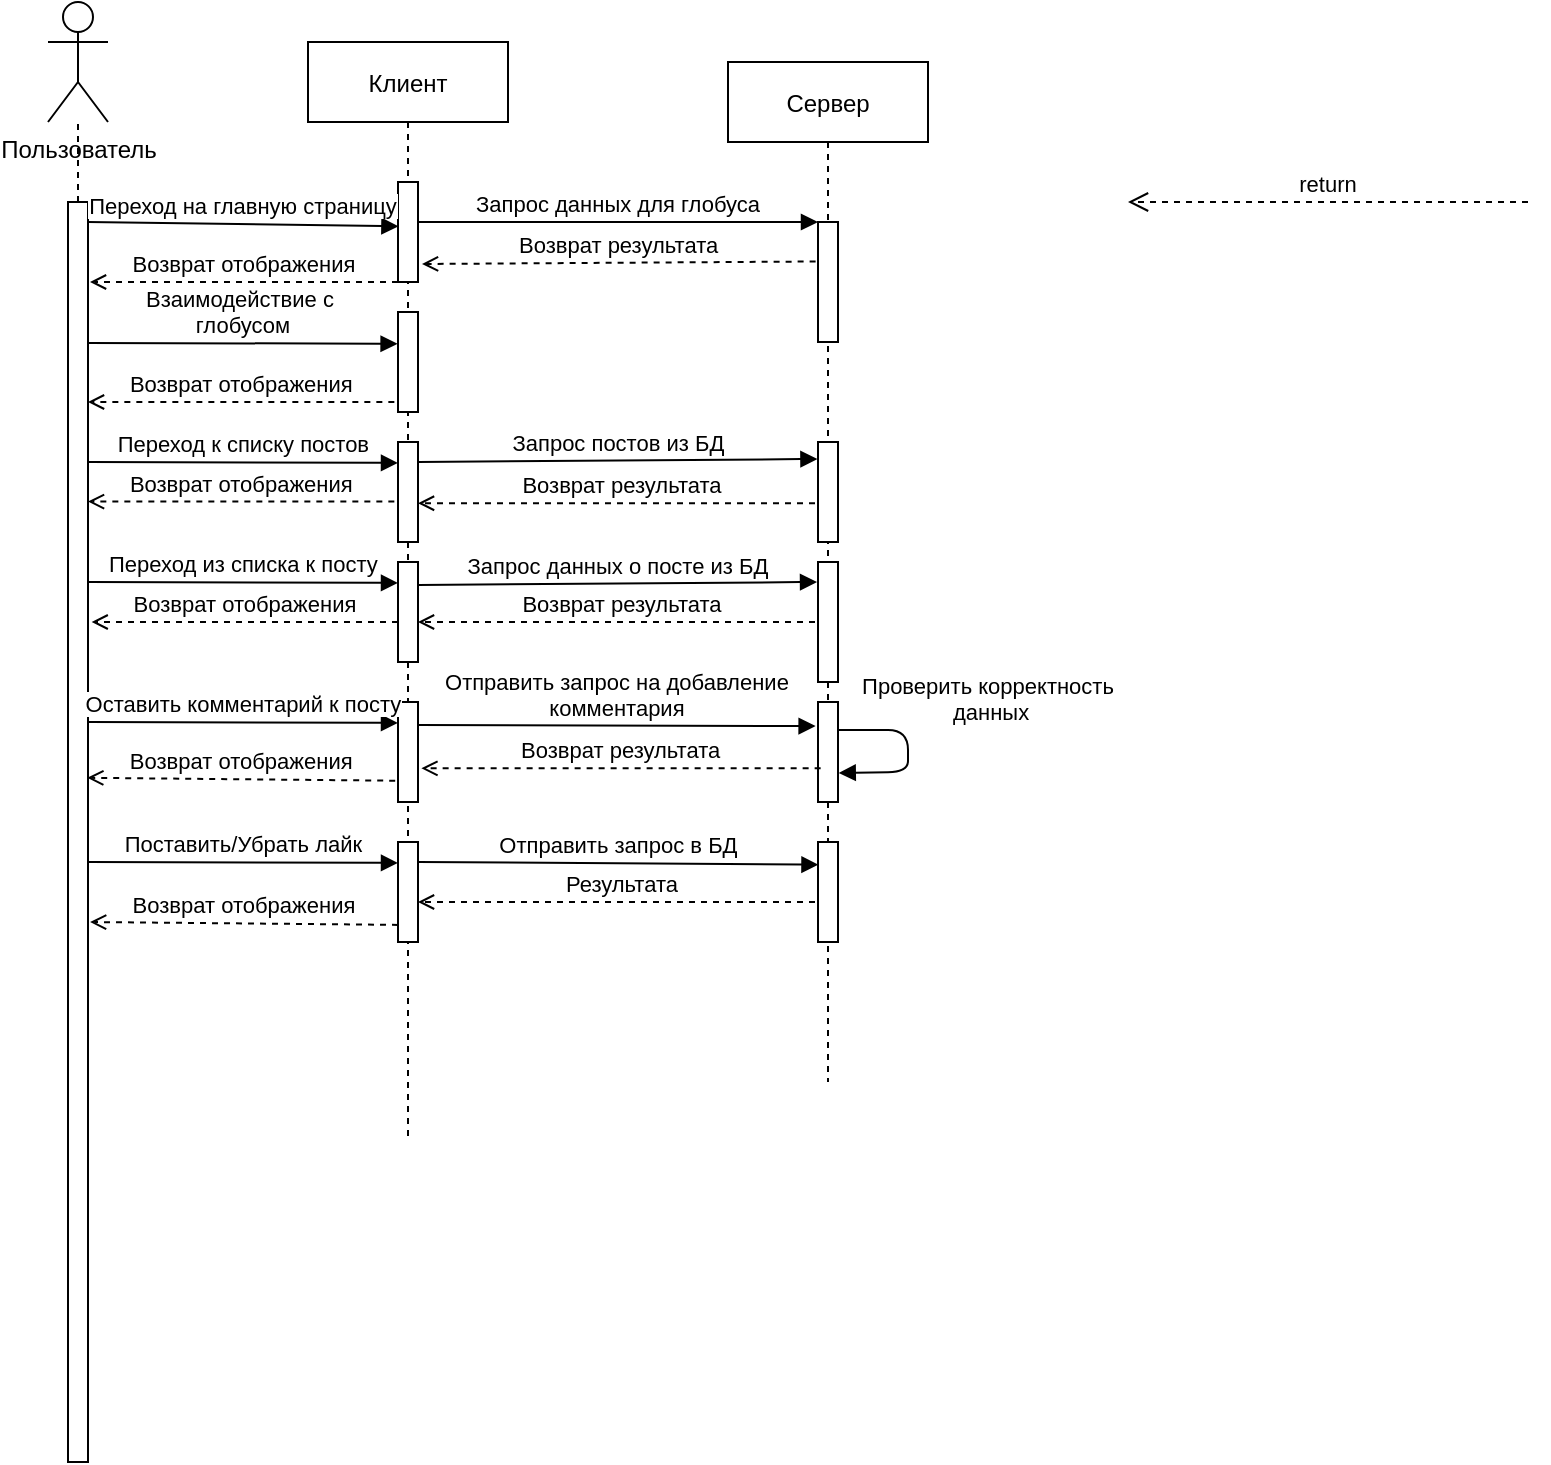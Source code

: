 <mxfile version="14.7.3" type="github" pages="2">
  <diagram id="kgpKYQtTHZ0yAKxKKP6v" name="Page-1">
    <mxGraphModel dx="660" dy="385" grid="1" gridSize="10" guides="1" tooltips="1" connect="1" arrows="1" fold="1" page="1" pageScale="1" pageWidth="1100" pageHeight="850" background="none" math="0" shadow="0">
      <root>
        <mxCell id="0" />
        <mxCell id="1" parent="0" />
        <mxCell id="EgkcAiieyC2Qmeuv6FJ1-42" value="Результата" style="verticalAlign=bottom;endArrow=open;shadow=0;strokeWidth=1;entryX=0.964;entryY=0.457;entryDx=0;entryDy=0;entryPerimeter=0;dashed=1;endFill=0;" edge="1" parent="1" source="3nuBFxr9cyL0pnOWT2aG-5">
          <mxGeometry relative="1" as="geometry">
            <mxPoint x="368.96" y="511.44" as="sourcePoint" />
            <mxPoint x="215.0" y="510" as="targetPoint" />
          </mxGeometry>
        </mxCell>
        <mxCell id="EgkcAiieyC2Qmeuv6FJ1-35" value="Проверить корректность&#xa; данных" style="verticalAlign=bottom;endArrow=block;shadow=0;strokeWidth=1;entryX=1.037;entryY=0.709;entryDx=0;entryDy=0;entryPerimeter=0;" edge="1" parent="1" target="EgkcAiieyC2Qmeuv6FJ1-34">
          <mxGeometry x="-0.228" y="40" relative="1" as="geometry">
            <mxPoint x="425" y="424" as="sourcePoint" />
            <mxPoint x="623.33" y="424.55" as="targetPoint" />
            <Array as="points">
              <mxPoint x="460" y="424" />
              <mxPoint x="460" y="445" />
            </Array>
            <mxPoint as="offset" />
          </mxGeometry>
        </mxCell>
        <mxCell id="EgkcAiieyC2Qmeuv6FJ1-31" value="Возврат результата" style="verticalAlign=bottom;endArrow=open;shadow=0;strokeWidth=1;dashed=1;endFill=0;" edge="1" parent="1">
          <mxGeometry relative="1" as="geometry">
            <mxPoint x="419.5" y="370" as="sourcePoint" />
            <mxPoint x="215" y="370" as="targetPoint" />
          </mxGeometry>
        </mxCell>
        <mxCell id="3nuBFxr9cyL0pnOWT2aG-1" value="Клиент" style="shape=umlLifeline;perimeter=lifelinePerimeter;container=1;collapsible=0;recursiveResize=0;rounded=0;shadow=0;strokeWidth=1;" parent="1" vertex="1">
          <mxGeometry x="160" y="80" width="100" height="550" as="geometry" />
        </mxCell>
        <mxCell id="3nuBFxr9cyL0pnOWT2aG-2" value="" style="points=[];perimeter=orthogonalPerimeter;rounded=0;shadow=0;strokeWidth=1;" parent="3nuBFxr9cyL0pnOWT2aG-1" vertex="1">
          <mxGeometry x="45" y="70" width="10" height="50" as="geometry" />
        </mxCell>
        <mxCell id="EgkcAiieyC2Qmeuv6FJ1-16" value="" style="points=[];perimeter=orthogonalPerimeter;rounded=0;shadow=0;strokeWidth=1;" vertex="1" parent="3nuBFxr9cyL0pnOWT2aG-1">
          <mxGeometry x="45" y="200" width="10" height="50" as="geometry" />
        </mxCell>
        <mxCell id="EgkcAiieyC2Qmeuv6FJ1-23" value="" style="points=[];perimeter=orthogonalPerimeter;rounded=0;shadow=0;strokeWidth=1;" vertex="1" parent="3nuBFxr9cyL0pnOWT2aG-1">
          <mxGeometry x="45" y="260" width="10" height="50" as="geometry" />
        </mxCell>
        <mxCell id="EgkcAiieyC2Qmeuv6FJ1-27" value="" style="points=[];perimeter=orthogonalPerimeter;rounded=0;shadow=0;strokeWidth=1;" vertex="1" parent="3nuBFxr9cyL0pnOWT2aG-1">
          <mxGeometry x="45" y="330" width="10" height="50" as="geometry" />
        </mxCell>
        <mxCell id="EgkcAiieyC2Qmeuv6FJ1-37" value="" style="points=[];perimeter=orthogonalPerimeter;rounded=0;shadow=0;strokeWidth=1;" vertex="1" parent="3nuBFxr9cyL0pnOWT2aG-1">
          <mxGeometry x="45" y="400" width="10" height="50" as="geometry" />
        </mxCell>
        <mxCell id="3nuBFxr9cyL0pnOWT2aG-5" value="Сервер" style="shape=umlLifeline;perimeter=lifelinePerimeter;container=1;collapsible=0;recursiveResize=0;rounded=0;shadow=0;strokeWidth=1;" parent="1" vertex="1">
          <mxGeometry x="370" y="90" width="100" height="510" as="geometry" />
        </mxCell>
        <mxCell id="3nuBFxr9cyL0pnOWT2aG-6" value="" style="points=[];perimeter=orthogonalPerimeter;rounded=0;shadow=0;strokeWidth=1;" parent="3nuBFxr9cyL0pnOWT2aG-5" vertex="1">
          <mxGeometry x="45" y="80" width="10" height="60" as="geometry" />
        </mxCell>
        <mxCell id="EgkcAiieyC2Qmeuv6FJ1-29" value="" style="points=[];perimeter=orthogonalPerimeter;rounded=0;shadow=0;strokeWidth=1;" vertex="1" parent="3nuBFxr9cyL0pnOWT2aG-5">
          <mxGeometry x="45" y="250" width="10" height="60" as="geometry" />
        </mxCell>
        <mxCell id="3nuBFxr9cyL0pnOWT2aG-8" value="Запрос данных для глобуса" style="verticalAlign=bottom;endArrow=block;entryX=0;entryY=0;shadow=0;strokeWidth=1;" parent="1" source="3nuBFxr9cyL0pnOWT2aG-2" target="3nuBFxr9cyL0pnOWT2aG-6" edge="1">
          <mxGeometry relative="1" as="geometry">
            <mxPoint x="280" y="170" as="sourcePoint" />
          </mxGeometry>
        </mxCell>
        <mxCell id="3nuBFxr9cyL0pnOWT2aG-9" value="Возврат результата" style="verticalAlign=bottom;endArrow=open;shadow=0;strokeWidth=1;exitX=-0.119;exitY=0.329;exitDx=0;exitDy=0;exitPerimeter=0;dashed=1;endFill=0;" parent="1" source="3nuBFxr9cyL0pnOWT2aG-6" edge="1">
          <mxGeometry relative="1" as="geometry">
            <mxPoint x="245" y="210" as="sourcePoint" />
            <mxPoint x="217" y="191" as="targetPoint" />
          </mxGeometry>
        </mxCell>
        <mxCell id="EgkcAiieyC2Qmeuv6FJ1-1" value="Пользователь" style="shape=umlActor;verticalLabelPosition=bottom;verticalAlign=top;html=1;outlineConnect=0;" vertex="1" parent="1">
          <mxGeometry x="30" y="60" width="30" height="60" as="geometry" />
        </mxCell>
        <mxCell id="EgkcAiieyC2Qmeuv6FJ1-6" value="" style="endArrow=none;dashed=1;html=1;" edge="1" parent="1" target="EgkcAiieyC2Qmeuv6FJ1-1">
          <mxGeometry width="50" height="50" relative="1" as="geometry">
            <mxPoint x="45" y="400" as="sourcePoint" />
            <mxPoint x="90" y="250" as="targetPoint" />
          </mxGeometry>
        </mxCell>
        <mxCell id="EgkcAiieyC2Qmeuv6FJ1-7" value="" style="rounded=0;whiteSpace=wrap;html=1;" vertex="1" parent="1">
          <mxGeometry x="40" y="160" width="10" height="630" as="geometry" />
        </mxCell>
        <mxCell id="EgkcAiieyC2Qmeuv6FJ1-8" value="Взаимодействие с &#xa;глобусом" style="verticalAlign=bottom;endArrow=block;shadow=0;strokeWidth=1;entryX=-0.02;entryY=0.318;entryDx=0;entryDy=0;entryPerimeter=0;" edge="1" parent="1" target="EgkcAiieyC2Qmeuv6FJ1-13">
          <mxGeometry relative="1" as="geometry">
            <mxPoint x="50" y="230.44" as="sourcePoint" />
            <mxPoint x="203" y="230" as="targetPoint" />
          </mxGeometry>
        </mxCell>
        <mxCell id="EgkcAiieyC2Qmeuv6FJ1-9" value="Возврат отображения " style="verticalAlign=bottom;endArrow=open;shadow=0;strokeWidth=1;dashed=1;endFill=0;" edge="1" parent="1" source="3nuBFxr9cyL0pnOWT2aG-2">
          <mxGeometry x="-0.021" relative="1" as="geometry">
            <mxPoint x="60" y="180" as="sourcePoint" />
            <mxPoint x="51" y="200" as="targetPoint" />
            <mxPoint as="offset" />
          </mxGeometry>
        </mxCell>
        <mxCell id="EgkcAiieyC2Qmeuv6FJ1-10" value="Переход на главную страницу" style="verticalAlign=bottom;endArrow=block;shadow=0;strokeWidth=1;entryX=0.021;entryY=0.443;entryDx=0;entryDy=0;entryPerimeter=0;" edge="1" parent="1" target="3nuBFxr9cyL0pnOWT2aG-2">
          <mxGeometry relative="1" as="geometry">
            <mxPoint x="50" y="170" as="sourcePoint" />
            <mxPoint x="200" y="170" as="targetPoint" />
          </mxGeometry>
        </mxCell>
        <mxCell id="EgkcAiieyC2Qmeuv6FJ1-12" value="return" style="verticalAlign=bottom;endArrow=open;dashed=1;endSize=8;exitX=0;exitY=0.95;shadow=0;strokeWidth=1;" edge="1" parent="1">
          <mxGeometry relative="1" as="geometry">
            <mxPoint x="570.0" y="160" as="targetPoint" />
            <mxPoint x="770.0" y="160" as="sourcePoint" />
          </mxGeometry>
        </mxCell>
        <mxCell id="EgkcAiieyC2Qmeuv6FJ1-14" value="Возврат отображения" style="verticalAlign=bottom;endArrow=open;shadow=0;strokeWidth=1;entryX=0.964;entryY=0.457;entryDx=0;entryDy=0;entryPerimeter=0;dashed=1;endFill=0;exitX=-0.14;exitY=0.787;exitDx=0;exitDy=0;exitPerimeter=0;" edge="1" parent="1" source="EgkcAiieyC2Qmeuv6FJ1-27" target="EgkcAiieyC2Qmeuv6FJ1-7">
          <mxGeometry relative="1" as="geometry">
            <mxPoint x="200" y="251" as="sourcePoint" />
            <mxPoint x="214.8" y="240.9" as="targetPoint" />
          </mxGeometry>
        </mxCell>
        <mxCell id="EgkcAiieyC2Qmeuv6FJ1-13" value="" style="points=[];perimeter=orthogonalPerimeter;rounded=0;shadow=0;strokeWidth=1;" vertex="1" parent="1">
          <mxGeometry x="205" y="215" width="10" height="50" as="geometry" />
        </mxCell>
        <mxCell id="EgkcAiieyC2Qmeuv6FJ1-17" value="Переход к списку постов" style="verticalAlign=bottom;endArrow=block;shadow=0;strokeWidth=1;entryX=-0.02;entryY=0.318;entryDx=0;entryDy=0;entryPerimeter=0;" edge="1" parent="1">
          <mxGeometry relative="1" as="geometry">
            <mxPoint x="50.2" y="290.0" as="sourcePoint" />
            <mxPoint x="205.0" y="290.46" as="targetPoint" />
          </mxGeometry>
        </mxCell>
        <mxCell id="EgkcAiieyC2Qmeuv6FJ1-19" value="Запрос постов из БД" style="verticalAlign=bottom;endArrow=block;shadow=0;strokeWidth=1;entryX=-0.028;entryY=0.17;entryDx=0;entryDy=0;entryPerimeter=0;" edge="1" parent="1" target="EgkcAiieyC2Qmeuv6FJ1-18">
          <mxGeometry relative="1" as="geometry">
            <mxPoint x="215.2" y="290" as="sourcePoint" />
            <mxPoint x="410" y="290" as="targetPoint" />
          </mxGeometry>
        </mxCell>
        <mxCell id="EgkcAiieyC2Qmeuv6FJ1-20" value="Возврат результата" style="verticalAlign=bottom;endArrow=open;shadow=0;strokeWidth=1;dashed=1;endFill=0;" edge="1" parent="1" source="3nuBFxr9cyL0pnOWT2aG-5">
          <mxGeometry relative="1" as="geometry">
            <mxPoint x="411.81" y="309.37" as="sourcePoint" />
            <mxPoint x="215" y="310.63" as="targetPoint" />
          </mxGeometry>
        </mxCell>
        <mxCell id="EgkcAiieyC2Qmeuv6FJ1-22" value="Возврат отображения " style="verticalAlign=bottom;endArrow=open;shadow=0;strokeWidth=1;entryX=1.183;entryY=0.181;entryDx=0;entryDy=0;entryPerimeter=0;dashed=1;endFill=0;" edge="1" parent="1">
          <mxGeometry x="-0.021" relative="1" as="geometry">
            <mxPoint x="203.17" y="309.8" as="sourcePoint" />
            <mxPoint x="50.0" y="309.8" as="targetPoint" />
            <mxPoint as="offset" />
          </mxGeometry>
        </mxCell>
        <mxCell id="EgkcAiieyC2Qmeuv6FJ1-24" value="Переход из списка к посту" style="verticalAlign=bottom;endArrow=block;shadow=0;strokeWidth=1;entryX=-0.02;entryY=0.318;entryDx=0;entryDy=0;entryPerimeter=0;" edge="1" parent="1">
          <mxGeometry relative="1" as="geometry">
            <mxPoint x="50.2" y="350" as="sourcePoint" />
            <mxPoint x="205" y="350.46" as="targetPoint" />
          </mxGeometry>
        </mxCell>
        <mxCell id="EgkcAiieyC2Qmeuv6FJ1-25" value="Возврат отображения " style="verticalAlign=bottom;endArrow=open;shadow=0;strokeWidth=1;entryX=1.183;entryY=0.181;entryDx=0;entryDy=0;entryPerimeter=0;dashed=1;endFill=0;" edge="1" parent="1">
          <mxGeometry x="-0.021" relative="1" as="geometry">
            <mxPoint x="205.0" y="370.0" as="sourcePoint" />
            <mxPoint x="51.83" y="370.0" as="targetPoint" />
            <mxPoint as="offset" />
          </mxGeometry>
        </mxCell>
        <mxCell id="EgkcAiieyC2Qmeuv6FJ1-18" value="" style="points=[];perimeter=orthogonalPerimeter;rounded=0;shadow=0;strokeWidth=1;" vertex="1" parent="1">
          <mxGeometry x="415" y="280" width="10" height="50" as="geometry" />
        </mxCell>
        <mxCell id="EgkcAiieyC2Qmeuv6FJ1-30" value="Запрос данных о посте из БД" style="verticalAlign=bottom;endArrow=block;shadow=0;strokeWidth=1;entryX=-0.028;entryY=0.17;entryDx=0;entryDy=0;entryPerimeter=0;" edge="1" parent="1">
          <mxGeometry relative="1" as="geometry">
            <mxPoint x="215.0" y="351.5" as="sourcePoint" />
            <mxPoint x="414.52" y="350" as="targetPoint" />
          </mxGeometry>
        </mxCell>
        <mxCell id="EgkcAiieyC2Qmeuv6FJ1-32" value="Оставить комментарий к посту" style="verticalAlign=bottom;endArrow=block;shadow=0;strokeWidth=1;entryX=-0.02;entryY=0.318;entryDx=0;entryDy=0;entryPerimeter=0;" edge="1" parent="1">
          <mxGeometry relative="1" as="geometry">
            <mxPoint x="50.2" y="420" as="sourcePoint" />
            <mxPoint x="205" y="420.46" as="targetPoint" />
          </mxGeometry>
        </mxCell>
        <mxCell id="EgkcAiieyC2Qmeuv6FJ1-33" value="Отправить запрос на добавление&#xa;комментария" style="verticalAlign=bottom;endArrow=block;shadow=0;strokeWidth=1;entryX=-0.119;entryY=0.241;entryDx=0;entryDy=0;entryPerimeter=0;" edge="1" parent="1" target="EgkcAiieyC2Qmeuv6FJ1-34">
          <mxGeometry relative="1" as="geometry">
            <mxPoint x="215.48" y="421.5" as="sourcePoint" />
            <mxPoint x="415" y="420" as="targetPoint" />
          </mxGeometry>
        </mxCell>
        <mxCell id="EgkcAiieyC2Qmeuv6FJ1-34" value="" style="points=[];perimeter=orthogonalPerimeter;rounded=0;shadow=0;strokeWidth=1;" vertex="1" parent="1">
          <mxGeometry x="415" y="410" width="10" height="50" as="geometry" />
        </mxCell>
        <mxCell id="EgkcAiieyC2Qmeuv6FJ1-36" value="Возврат результата" style="verticalAlign=bottom;endArrow=open;shadow=0;strokeWidth=1;dashed=1;endFill=0;exitX=0.132;exitY=0.663;exitDx=0;exitDy=0;exitPerimeter=0;entryX=1.17;entryY=0.663;entryDx=0;entryDy=0;entryPerimeter=0;" edge="1" parent="1" source="EgkcAiieyC2Qmeuv6FJ1-34" target="EgkcAiieyC2Qmeuv6FJ1-27">
          <mxGeometry relative="1" as="geometry">
            <mxPoint x="419.5" y="440" as="sourcePoint" />
            <mxPoint x="215" y="440" as="targetPoint" />
          </mxGeometry>
        </mxCell>
        <mxCell id="EgkcAiieyC2Qmeuv6FJ1-38" value="Поставить/Убрать лайк" style="verticalAlign=bottom;endArrow=block;shadow=0;strokeWidth=1;entryX=-0.02;entryY=0.318;entryDx=0;entryDy=0;entryPerimeter=0;" edge="1" parent="1">
          <mxGeometry relative="1" as="geometry">
            <mxPoint x="50.2" y="490" as="sourcePoint" />
            <mxPoint x="205" y="490.46" as="targetPoint" />
          </mxGeometry>
        </mxCell>
        <mxCell id="EgkcAiieyC2Qmeuv6FJ1-39" value="Возврат отображения" style="verticalAlign=bottom;endArrow=open;shadow=0;strokeWidth=1;entryX=0.964;entryY=0.457;entryDx=0;entryDy=0;entryPerimeter=0;dashed=1;endFill=0;exitX=-0.14;exitY=0.787;exitDx=0;exitDy=0;exitPerimeter=0;" edge="1" parent="1">
          <mxGeometry relative="1" as="geometry">
            <mxPoint x="205.0" y="521.44" as="sourcePoint" />
            <mxPoint x="51.04" y="520" as="targetPoint" />
          </mxGeometry>
        </mxCell>
        <mxCell id="EgkcAiieyC2Qmeuv6FJ1-40" value="Отправить запрос в БД" style="verticalAlign=bottom;endArrow=block;shadow=0;strokeWidth=1;entryX=0.024;entryY=0.227;entryDx=0;entryDy=0;entryPerimeter=0;" edge="1" parent="1" target="EgkcAiieyC2Qmeuv6FJ1-41">
          <mxGeometry relative="1" as="geometry">
            <mxPoint x="215.2" y="490" as="sourcePoint" />
            <mxPoint x="414" y="489" as="targetPoint" />
          </mxGeometry>
        </mxCell>
        <mxCell id="EgkcAiieyC2Qmeuv6FJ1-41" value="" style="points=[];perimeter=orthogonalPerimeter;rounded=0;shadow=0;strokeWidth=1;" vertex="1" parent="1">
          <mxGeometry x="415" y="480" width="10" height="50" as="geometry" />
        </mxCell>
        <mxCell id="0dskyhobLoO1pdh3sZTN-1" value="Возврат отображения " style="verticalAlign=bottom;endArrow=open;shadow=0;strokeWidth=1;entryX=1.183;entryY=0.181;entryDx=0;entryDy=0;entryPerimeter=0;dashed=1;endFill=0;" edge="1" parent="1">
          <mxGeometry x="-0.021" relative="1" as="geometry">
            <mxPoint x="203.17" y="260.0" as="sourcePoint" />
            <mxPoint x="50.0" y="260.0" as="targetPoint" />
            <mxPoint as="offset" />
          </mxGeometry>
        </mxCell>
      </root>
    </mxGraphModel>
  </diagram>
  <diagram id="fR3T3dGopUlyprOlbLgC" name="Page-2">
    <mxGraphModel dx="1650" dy="961" grid="1" gridSize="10" guides="1" tooltips="1" connect="1" arrows="1" fold="1" page="1" pageScale="1" pageWidth="1100" pageHeight="850" math="0" shadow="0">
      <root>
        <mxCell id="5uE6rg1RyT9Viq3iX0Dm-0" />
        <mxCell id="5uE6rg1RyT9Viq3iX0Dm-1" parent="5uE6rg1RyT9Viq3iX0Dm-0" />
        <mxCell id="5uE6rg1RyT9Viq3iX0Dm-3" value="спарсить новые данные из&#xa; HLTV.ORG и записать в бд" style="verticalAlign=bottom;endArrow=block;shadow=0;strokeWidth=1;entryX=1.037;entryY=0.709;entryDx=0;entryDy=0;entryPerimeter=0;" edge="1" parent="5uE6rg1RyT9Viq3iX0Dm-1" target="5uE6rg1RyT9Viq3iX0Dm-35">
          <mxGeometry x="-0.228" y="50" relative="1" as="geometry">
            <mxPoint x="425.0" y="424" as="sourcePoint" />
            <mxPoint x="623.33" y="424.55" as="targetPoint" />
            <Array as="points">
              <mxPoint x="460" y="424" />
              <mxPoint x="460" y="445" />
            </Array>
            <mxPoint x="50" y="50" as="offset" />
          </mxGeometry>
        </mxCell>
        <mxCell id="5uE6rg1RyT9Viq3iX0Dm-4" value="Возврат результата" style="verticalAlign=bottom;endArrow=open;shadow=0;strokeWidth=1;dashed=1;endFill=0;" edge="1" parent="5uE6rg1RyT9Viq3iX0Dm-1">
          <mxGeometry relative="1" as="geometry">
            <mxPoint x="419.5" y="370" as="sourcePoint" />
            <mxPoint x="215.0" y="370" as="targetPoint" />
          </mxGeometry>
        </mxCell>
        <mxCell id="5uE6rg1RyT9Viq3iX0Dm-5" value="Клиент" style="shape=umlLifeline;perimeter=lifelinePerimeter;container=1;collapsible=0;recursiveResize=0;rounded=0;shadow=0;strokeWidth=1;" vertex="1" parent="5uE6rg1RyT9Viq3iX0Dm-1">
          <mxGeometry x="160" y="80" width="100" height="550" as="geometry" />
        </mxCell>
        <mxCell id="5uE6rg1RyT9Viq3iX0Dm-6" value="" style="points=[];perimeter=orthogonalPerimeter;rounded=0;shadow=0;strokeWidth=1;" vertex="1" parent="5uE6rg1RyT9Viq3iX0Dm-5">
          <mxGeometry x="45" y="70" width="10" height="50" as="geometry" />
        </mxCell>
        <mxCell id="5uE6rg1RyT9Viq3iX0Dm-7" value="" style="points=[];perimeter=orthogonalPerimeter;rounded=0;shadow=0;strokeWidth=1;" vertex="1" parent="5uE6rg1RyT9Viq3iX0Dm-5">
          <mxGeometry x="45" y="200" width="10" height="50" as="geometry" />
        </mxCell>
        <mxCell id="5uE6rg1RyT9Viq3iX0Dm-8" value="" style="points=[];perimeter=orthogonalPerimeter;rounded=0;shadow=0;strokeWidth=1;" vertex="1" parent="5uE6rg1RyT9Viq3iX0Dm-5">
          <mxGeometry x="45" y="260" width="10" height="50" as="geometry" />
        </mxCell>
        <mxCell id="5uE6rg1RyT9Viq3iX0Dm-11" value="Сервер" style="shape=umlLifeline;perimeter=lifelinePerimeter;container=1;collapsible=0;recursiveResize=0;rounded=0;shadow=0;strokeWidth=1;" vertex="1" parent="5uE6rg1RyT9Viq3iX0Dm-1">
          <mxGeometry x="370" y="90" width="100" height="510" as="geometry" />
        </mxCell>
        <mxCell id="5uE6rg1RyT9Viq3iX0Dm-12" value="" style="points=[];perimeter=orthogonalPerimeter;rounded=0;shadow=0;strokeWidth=1;" vertex="1" parent="5uE6rg1RyT9Viq3iX0Dm-11">
          <mxGeometry x="45" y="80" width="10" height="40" as="geometry" />
        </mxCell>
        <mxCell id="5uE6rg1RyT9Viq3iX0Dm-13" value="" style="points=[];perimeter=orthogonalPerimeter;rounded=0;shadow=0;strokeWidth=1;" vertex="1" parent="5uE6rg1RyT9Viq3iX0Dm-11">
          <mxGeometry x="45" y="250" width="10" height="60" as="geometry" />
        </mxCell>
        <mxCell id="dkNLUqVoBp0Iw_adcr6c-1" value="" style="points=[];perimeter=orthogonalPerimeter;rounded=0;shadow=0;strokeWidth=1;" vertex="1" parent="5uE6rg1RyT9Viq3iX0Dm-11">
          <mxGeometry x="45" y="130" width="10" height="40" as="geometry" />
        </mxCell>
        <mxCell id="5uE6rg1RyT9Viq3iX0Dm-14" value="GET запрос" style="verticalAlign=bottom;endArrow=block;entryX=0;entryY=0;shadow=0;strokeWidth=1;" edge="1" parent="5uE6rg1RyT9Viq3iX0Dm-1" source="5uE6rg1RyT9Viq3iX0Dm-6" target="5uE6rg1RyT9Viq3iX0Dm-12">
          <mxGeometry relative="1" as="geometry">
            <mxPoint x="280" y="170" as="sourcePoint" />
          </mxGeometry>
        </mxCell>
        <mxCell id="5uE6rg1RyT9Viq3iX0Dm-15" value="Возврат результата" style="verticalAlign=bottom;endArrow=open;shadow=0;strokeWidth=1;exitX=-0.02;exitY=0.531;exitDx=0;exitDy=0;exitPerimeter=0;dashed=1;endFill=0;" edge="1" parent="5uE6rg1RyT9Viq3iX0Dm-1" source="5uE6rg1RyT9Viq3iX0Dm-12">
          <mxGeometry relative="1" as="geometry">
            <mxPoint x="245" y="210" as="sourcePoint" />
            <mxPoint x="217" y="191" as="targetPoint" />
          </mxGeometry>
        </mxCell>
        <mxCell id="5uE6rg1RyT9Viq3iX0Dm-16" value="Пользователь" style="shape=umlActor;verticalLabelPosition=bottom;verticalAlign=top;html=1;outlineConnect=0;" vertex="1" parent="5uE6rg1RyT9Viq3iX0Dm-1">
          <mxGeometry x="30" y="60" width="30" height="60" as="geometry" />
        </mxCell>
        <mxCell id="5uE6rg1RyT9Viq3iX0Dm-17" value="" style="endArrow=none;dashed=1;html=1;" edge="1" parent="5uE6rg1RyT9Viq3iX0Dm-1" target="5uE6rg1RyT9Viq3iX0Dm-16">
          <mxGeometry width="50" height="50" relative="1" as="geometry">
            <mxPoint x="45.0" y="400" as="sourcePoint" />
            <mxPoint x="90" y="250" as="targetPoint" />
          </mxGeometry>
        </mxCell>
        <mxCell id="5uE6rg1RyT9Viq3iX0Dm-18" value="" style="rounded=0;whiteSpace=wrap;html=1;" vertex="1" parent="5uE6rg1RyT9Viq3iX0Dm-1">
          <mxGeometry x="40" y="160" width="10" height="630" as="geometry" />
        </mxCell>
        <mxCell id="5uE6rg1RyT9Viq3iX0Dm-19" value="Переход на страницу&#xa;с матчами" style="verticalAlign=bottom;endArrow=block;shadow=0;strokeWidth=1;entryX=-0.02;entryY=0.318;entryDx=0;entryDy=0;entryPerimeter=0;" edge="1" parent="5uE6rg1RyT9Viq3iX0Dm-1" target="5uE6rg1RyT9Viq3iX0Dm-24">
          <mxGeometry relative="1" as="geometry">
            <mxPoint x="50.0" y="230.44" as="sourcePoint" />
            <mxPoint x="203" y="230" as="targetPoint" />
          </mxGeometry>
        </mxCell>
        <mxCell id="5uE6rg1RyT9Viq3iX0Dm-20" value="Возврат отображения " style="verticalAlign=bottom;endArrow=open;shadow=0;strokeWidth=1;dashed=1;endFill=0;" edge="1" parent="5uE6rg1RyT9Viq3iX0Dm-1" source="5uE6rg1RyT9Viq3iX0Dm-6">
          <mxGeometry x="-0.021" relative="1" as="geometry">
            <mxPoint x="60" y="180" as="sourcePoint" />
            <mxPoint x="51" y="200" as="targetPoint" />
            <mxPoint as="offset" />
          </mxGeometry>
        </mxCell>
        <mxCell id="5uE6rg1RyT9Viq3iX0Dm-21" value="Переход на главную страницу" style="verticalAlign=bottom;endArrow=block;shadow=0;strokeWidth=1;entryX=0.021;entryY=0.443;entryDx=0;entryDy=0;entryPerimeter=0;" edge="1" parent="5uE6rg1RyT9Viq3iX0Dm-1" target="5uE6rg1RyT9Viq3iX0Dm-6">
          <mxGeometry relative="1" as="geometry">
            <mxPoint x="50.0" y="170" as="sourcePoint" />
            <mxPoint x="200" y="170" as="targetPoint" />
          </mxGeometry>
        </mxCell>
        <mxCell id="5uE6rg1RyT9Viq3iX0Dm-22" value="return" style="verticalAlign=bottom;endArrow=open;dashed=1;endSize=8;exitX=0;exitY=0.95;shadow=0;strokeWidth=1;" edge="1" parent="5uE6rg1RyT9Viq3iX0Dm-1">
          <mxGeometry relative="1" as="geometry">
            <mxPoint x="570" y="160" as="targetPoint" />
            <mxPoint x="770" y="160" as="sourcePoint" />
          </mxGeometry>
        </mxCell>
        <mxCell id="5uE6rg1RyT9Viq3iX0Dm-24" value="" style="points=[];perimeter=orthogonalPerimeter;rounded=0;shadow=0;strokeWidth=1;" vertex="1" parent="5uE6rg1RyT9Viq3iX0Dm-1">
          <mxGeometry x="205" y="215" width="10" height="50" as="geometry" />
        </mxCell>
        <mxCell id="5uE6rg1RyT9Viq3iX0Dm-25" value="Переход на страницу со&#xa;статистикой алгоритма" style="verticalAlign=bottom;endArrow=block;shadow=0;strokeWidth=1;entryX=-0.02;entryY=0.318;entryDx=0;entryDy=0;entryPerimeter=0;" edge="1" parent="5uE6rg1RyT9Viq3iX0Dm-1">
          <mxGeometry relative="1" as="geometry">
            <mxPoint x="50.2" y="290" as="sourcePoint" />
            <mxPoint x="205.0" y="290.46" as="targetPoint" />
          </mxGeometry>
        </mxCell>
        <mxCell id="5uE6rg1RyT9Viq3iX0Dm-26" value="GET запрос с данными из БД" style="verticalAlign=bottom;endArrow=block;shadow=0;strokeWidth=1;entryX=-0.028;entryY=0.17;entryDx=0;entryDy=0;entryPerimeter=0;" edge="1" parent="5uE6rg1RyT9Viq3iX0Dm-1" target="5uE6rg1RyT9Viq3iX0Dm-31">
          <mxGeometry relative="1" as="geometry">
            <mxPoint x="215.2" y="290" as="sourcePoint" />
            <mxPoint x="410" y="290" as="targetPoint" />
          </mxGeometry>
        </mxCell>
        <mxCell id="5uE6rg1RyT9Viq3iX0Dm-27" value="Возврат результата" style="verticalAlign=bottom;endArrow=open;shadow=0;strokeWidth=1;dashed=1;endFill=0;" edge="1" parent="5uE6rg1RyT9Viq3iX0Dm-1" source="5uE6rg1RyT9Viq3iX0Dm-11">
          <mxGeometry relative="1" as="geometry">
            <mxPoint x="411.81" y="309.37" as="sourcePoint" />
            <mxPoint x="215.0" y="310.63" as="targetPoint" />
          </mxGeometry>
        </mxCell>
        <mxCell id="5uE6rg1RyT9Viq3iX0Dm-28" value="Возврат отображения " style="verticalAlign=bottom;endArrow=open;shadow=0;strokeWidth=1;entryX=1.183;entryY=0.181;entryDx=0;entryDy=0;entryPerimeter=0;dashed=1;endFill=0;" edge="1" parent="5uE6rg1RyT9Viq3iX0Dm-1">
          <mxGeometry x="-0.021" relative="1" as="geometry">
            <mxPoint x="203.17" y="309.8" as="sourcePoint" />
            <mxPoint x="50.0" y="309.8" as="targetPoint" />
            <mxPoint as="offset" />
          </mxGeometry>
        </mxCell>
        <mxCell id="5uE6rg1RyT9Viq3iX0Dm-29" value="Переход на страницу со&#xa;статистикой команды" style="verticalAlign=bottom;endArrow=block;shadow=0;strokeWidth=1;entryX=-0.02;entryY=0.318;entryDx=0;entryDy=0;entryPerimeter=0;" edge="1" parent="5uE6rg1RyT9Viq3iX0Dm-1">
          <mxGeometry relative="1" as="geometry">
            <mxPoint x="50.2" y="350" as="sourcePoint" />
            <mxPoint x="205.0" y="350.46" as="targetPoint" />
          </mxGeometry>
        </mxCell>
        <mxCell id="5uE6rg1RyT9Viq3iX0Dm-30" value="Возврат отображения " style="verticalAlign=bottom;endArrow=open;shadow=0;strokeWidth=1;entryX=1.183;entryY=0.181;entryDx=0;entryDy=0;entryPerimeter=0;dashed=1;endFill=0;" edge="1" parent="5uE6rg1RyT9Viq3iX0Dm-1">
          <mxGeometry x="-0.021" relative="1" as="geometry">
            <mxPoint x="205.0" y="370" as="sourcePoint" />
            <mxPoint x="51.83" y="370" as="targetPoint" />
            <mxPoint as="offset" />
          </mxGeometry>
        </mxCell>
        <mxCell id="5uE6rg1RyT9Viq3iX0Dm-31" value="" style="points=[];perimeter=orthogonalPerimeter;rounded=0;shadow=0;strokeWidth=1;" vertex="1" parent="5uE6rg1RyT9Viq3iX0Dm-1">
          <mxGeometry x="415" y="280" width="10" height="50" as="geometry" />
        </mxCell>
        <mxCell id="5uE6rg1RyT9Viq3iX0Dm-32" value="GET запрос с данными о команде &#xa;из БД" style="verticalAlign=bottom;endArrow=block;shadow=0;strokeWidth=1;entryX=-0.028;entryY=0.17;entryDx=0;entryDy=0;entryPerimeter=0;" edge="1" parent="5uE6rg1RyT9Viq3iX0Dm-1">
          <mxGeometry relative="1" as="geometry">
            <mxPoint x="215.0" y="351.5" as="sourcePoint" />
            <mxPoint x="414.52" y="350" as="targetPoint" />
          </mxGeometry>
        </mxCell>
        <mxCell id="5uE6rg1RyT9Viq3iX0Dm-35" value="" style="points=[];perimeter=orthogonalPerimeter;rounded=0;shadow=0;strokeWidth=1;" vertex="1" parent="5uE6rg1RyT9Viq3iX0Dm-1">
          <mxGeometry x="415" y="410" width="10" height="50" as="geometry" />
        </mxCell>
        <mxCell id="dkNLUqVoBp0Iw_adcr6c-0" value="Возврат отображения " style="verticalAlign=bottom;endArrow=open;shadow=0;strokeWidth=1;dashed=1;endFill=0;" edge="1" parent="5uE6rg1RyT9Viq3iX0Dm-1">
          <mxGeometry x="-0.021" relative="1" as="geometry">
            <mxPoint x="204" y="250" as="sourcePoint" />
            <mxPoint x="50" y="250" as="targetPoint" />
            <mxPoint as="offset" />
          </mxGeometry>
        </mxCell>
        <mxCell id="dkNLUqVoBp0Iw_adcr6c-2" value="GET запрос с данными из БД о &#xa;матчах" style="verticalAlign=bottom;endArrow=block;shadow=0;strokeWidth=1;entryX=0.032;entryY=0.018;entryDx=0;entryDy=0;entryPerimeter=0;" edge="1" parent="5uE6rg1RyT9Viq3iX0Dm-1" target="dkNLUqVoBp0Iw_adcr6c-1">
          <mxGeometry relative="1" as="geometry">
            <mxPoint x="215.0" y="220.0" as="sourcePoint" />
            <mxPoint x="369.8" y="220.46" as="targetPoint" />
          </mxGeometry>
        </mxCell>
        <mxCell id="dkNLUqVoBp0Iw_adcr6c-4" value="Возврат результата" style="verticalAlign=bottom;endArrow=open;shadow=0;strokeWidth=1;exitX=-0.02;exitY=0.531;exitDx=0;exitDy=0;exitPerimeter=0;dashed=1;endFill=0;" edge="1" parent="5uE6rg1RyT9Viq3iX0Dm-1">
          <mxGeometry relative="1" as="geometry">
            <mxPoint x="412.8" y="250.24" as="sourcePoint" />
            <mxPoint x="215" y="250" as="targetPoint" />
          </mxGeometry>
        </mxCell>
      </root>
    </mxGraphModel>
  </diagram>
</mxfile>
